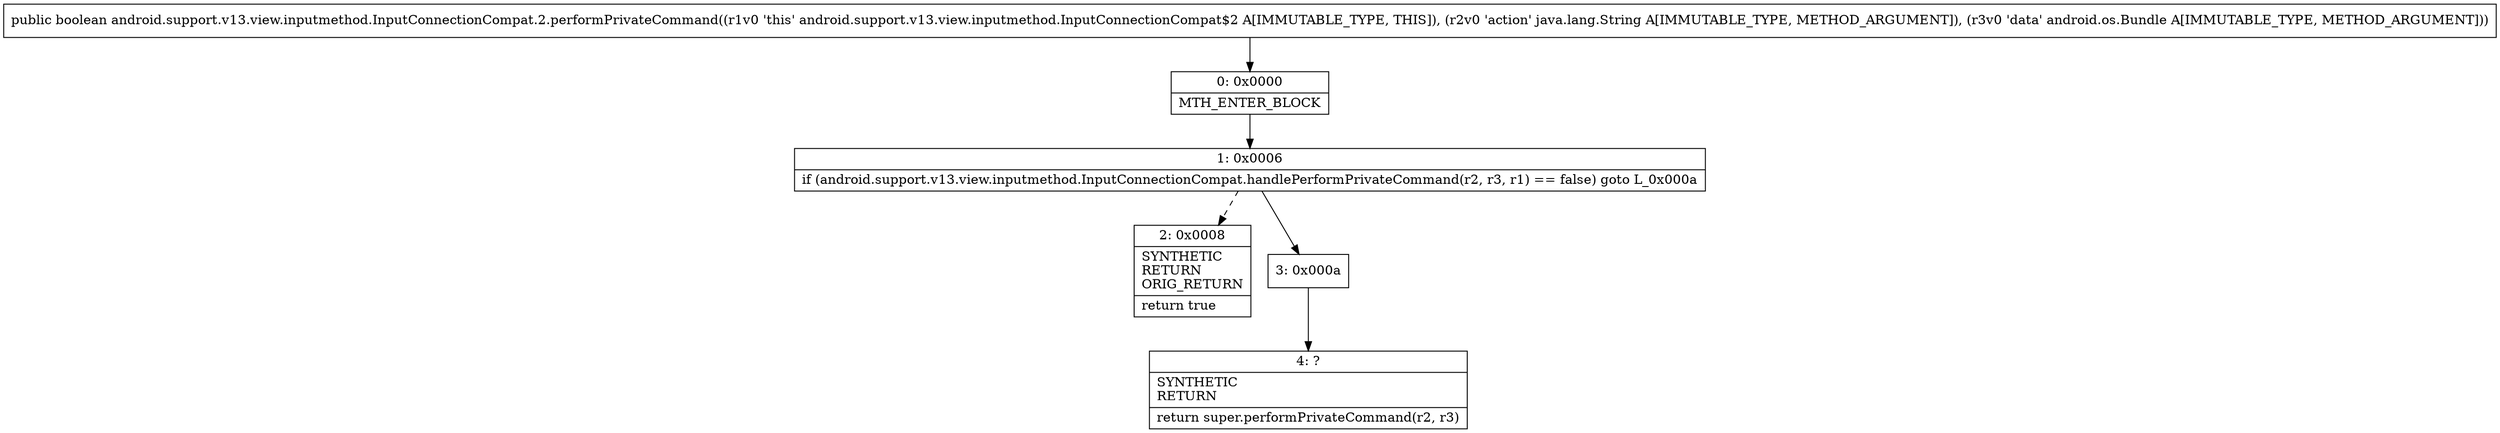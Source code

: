 digraph "CFG forandroid.support.v13.view.inputmethod.InputConnectionCompat.2.performPrivateCommand(Ljava\/lang\/String;Landroid\/os\/Bundle;)Z" {
Node_0 [shape=record,label="{0\:\ 0x0000|MTH_ENTER_BLOCK\l}"];
Node_1 [shape=record,label="{1\:\ 0x0006|if (android.support.v13.view.inputmethod.InputConnectionCompat.handlePerformPrivateCommand(r2, r3, r1) == false) goto L_0x000a\l}"];
Node_2 [shape=record,label="{2\:\ 0x0008|SYNTHETIC\lRETURN\lORIG_RETURN\l|return true\l}"];
Node_3 [shape=record,label="{3\:\ 0x000a}"];
Node_4 [shape=record,label="{4\:\ ?|SYNTHETIC\lRETURN\l|return super.performPrivateCommand(r2, r3)\l}"];
MethodNode[shape=record,label="{public boolean android.support.v13.view.inputmethod.InputConnectionCompat.2.performPrivateCommand((r1v0 'this' android.support.v13.view.inputmethod.InputConnectionCompat$2 A[IMMUTABLE_TYPE, THIS]), (r2v0 'action' java.lang.String A[IMMUTABLE_TYPE, METHOD_ARGUMENT]), (r3v0 'data' android.os.Bundle A[IMMUTABLE_TYPE, METHOD_ARGUMENT])) }"];
MethodNode -> Node_0;
Node_0 -> Node_1;
Node_1 -> Node_2[style=dashed];
Node_1 -> Node_3;
Node_3 -> Node_4;
}

